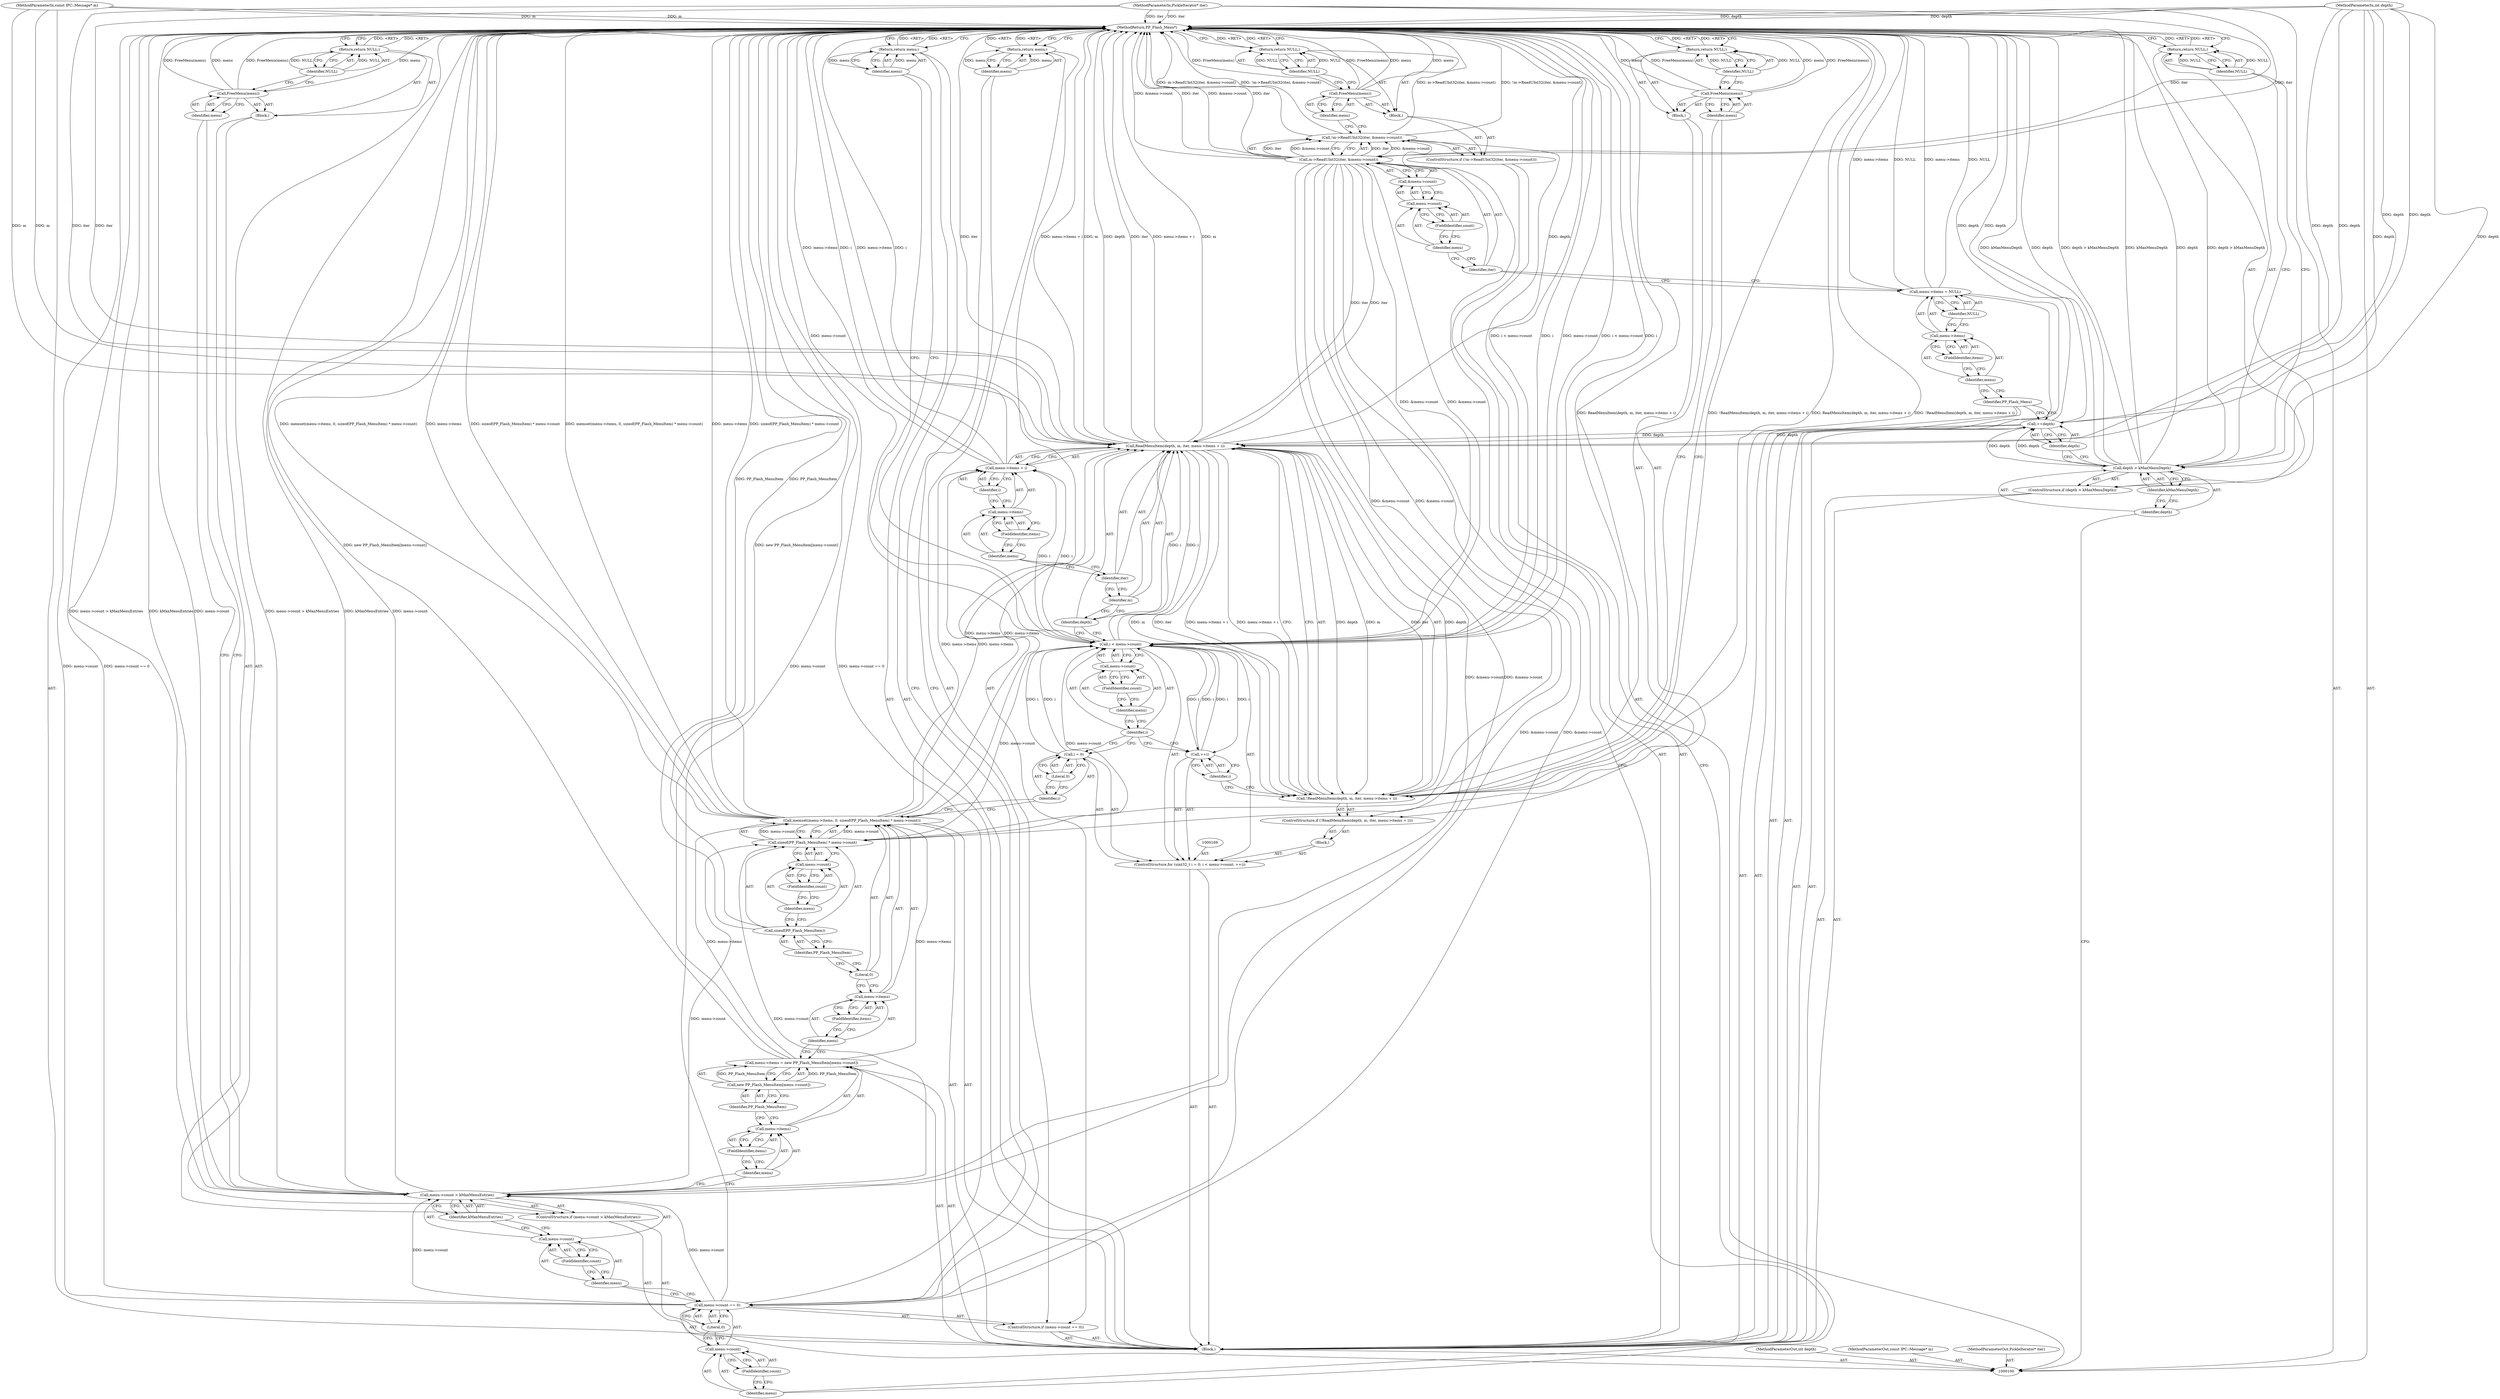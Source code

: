 digraph "0_Chrome_42d87b0bec018634ec81a72d3b265f3138d75e1d" {
"1000199" [label="(MethodReturn,PP_Flash_Menu*)"];
"1000101" [label="(MethodParameterIn,int depth)"];
"1000285" [label="(MethodParameterOut,int depth)"];
"1000119" [label="(ControlStructure,if (!m->ReadUInt32(iter, &menu->count)))"];
"1000122" [label="(Identifier,iter)"];
"1000123" [label="(Call,&menu->count)"];
"1000124" [label="(Call,menu->count)"];
"1000125" [label="(Identifier,menu)"];
"1000126" [label="(FieldIdentifier,count)"];
"1000127" [label="(Block,)"];
"1000120" [label="(Call,!m->ReadUInt32(iter, &menu->count))"];
"1000121" [label="(Call,m->ReadUInt32(iter, &menu->count))"];
"1000129" [label="(Identifier,menu)"];
"1000128" [label="(Call,FreeMenu(menu))"];
"1000131" [label="(Identifier,NULL)"];
"1000130" [label="(Return,return NULL;)"];
"1000136" [label="(FieldIdentifier,count)"];
"1000137" [label="(Literal,0)"];
"1000132" [label="(ControlStructure,if (menu->count == 0))"];
"1000133" [label="(Call,menu->count == 0)"];
"1000134" [label="(Call,menu->count)"];
"1000135" [label="(Identifier,menu)"];
"1000139" [label="(Identifier,menu)"];
"1000138" [label="(Return,return menu;)"];
"1000144" [label="(FieldIdentifier,count)"];
"1000140" [label="(ControlStructure,if (menu->count > kMaxMenuEntries))"];
"1000145" [label="(Identifier,kMaxMenuEntries)"];
"1000146" [label="(Block,)"];
"1000141" [label="(Call,menu->count > kMaxMenuEntries)"];
"1000142" [label="(Call,menu->count)"];
"1000143" [label="(Identifier,menu)"];
"1000102" [label="(MethodParameterIn,const IPC::Message* m)"];
"1000286" [label="(MethodParameterOut,const IPC::Message* m)"];
"1000148" [label="(Identifier,menu)"];
"1000147" [label="(Call,FreeMenu(menu))"];
"1000150" [label="(Identifier,NULL)"];
"1000149" [label="(Return,return NULL;)"];
"1000155" [label="(Call,new PP_Flash_MenuItem[menu->count])"];
"1000156" [label="(Identifier,PP_Flash_MenuItem)"];
"1000151" [label="(Call,menu->items = new PP_Flash_MenuItem[menu->count])"];
"1000152" [label="(Call,menu->items)"];
"1000153" [label="(Identifier,menu)"];
"1000154" [label="(FieldIdentifier,items)"];
"1000158" [label="(Call,menu->items)"];
"1000159" [label="(Identifier,menu)"];
"1000160" [label="(FieldIdentifier,items)"];
"1000161" [label="(Literal,0)"];
"1000162" [label="(Call,sizeof(PP_Flash_MenuItem) * menu->count)"];
"1000163" [label="(Call,sizeof(PP_Flash_MenuItem))"];
"1000157" [label="(Call,memset(menu->items, 0, sizeof(PP_Flash_MenuItem) * menu->count))"];
"1000164" [label="(Identifier,PP_Flash_MenuItem)"];
"1000165" [label="(Call,menu->count)"];
"1000166" [label="(Identifier,menu)"];
"1000167" [label="(FieldIdentifier,count)"];
"1000170" [label="(Call,i = 0)"];
"1000171" [label="(Identifier,i)"];
"1000172" [label="(Literal,0)"];
"1000173" [label="(Call,i < menu->count)"];
"1000174" [label="(Identifier,i)"];
"1000175" [label="(Call,menu->count)"];
"1000176" [label="(Identifier,menu)"];
"1000168" [label="(ControlStructure,for (uint32_t i = 0; i < menu->count; ++i))"];
"1000177" [label="(FieldIdentifier,count)"];
"1000178" [label="(Call,++i)"];
"1000179" [label="(Identifier,i)"];
"1000180" [label="(Block,)"];
"1000184" [label="(Identifier,depth)"];
"1000185" [label="(Identifier,m)"];
"1000186" [label="(Identifier,iter)"];
"1000187" [label="(Call,menu->items + i)"];
"1000188" [label="(Call,menu->items)"];
"1000189" [label="(Identifier,menu)"];
"1000181" [label="(ControlStructure,if (!ReadMenuItem(depth, m, iter, menu->items + i)))"];
"1000190" [label="(FieldIdentifier,items)"];
"1000191" [label="(Identifier,i)"];
"1000192" [label="(Block,)"];
"1000182" [label="(Call,!ReadMenuItem(depth, m, iter, menu->items + i))"];
"1000183" [label="(Call,ReadMenuItem(depth, m, iter, menu->items + i))"];
"1000194" [label="(Identifier,menu)"];
"1000193" [label="(Call,FreeMenu(menu))"];
"1000196" [label="(Identifier,NULL)"];
"1000195" [label="(Return,return NULL;)"];
"1000103" [label="(MethodParameterIn,PickleIterator* iter)"];
"1000287" [label="(MethodParameterOut,PickleIterator* iter)"];
"1000104" [label="(Block,)"];
"1000197" [label="(Return,return menu;)"];
"1000198" [label="(Identifier,menu)"];
"1000108" [label="(Identifier,kMaxMenuDepth)"];
"1000105" [label="(ControlStructure,if (depth > kMaxMenuDepth))"];
"1000106" [label="(Call,depth > kMaxMenuDepth)"];
"1000107" [label="(Identifier,depth)"];
"1000110" [label="(Identifier,NULL)"];
"1000109" [label="(Return,return NULL;)"];
"1000111" [label="(Call,++depth)"];
"1000112" [label="(Identifier,depth)"];
"1000113" [label="(Identifier,PP_Flash_Menu)"];
"1000118" [label="(Identifier,NULL)"];
"1000114" [label="(Call,menu->items = NULL)"];
"1000115" [label="(Call,menu->items)"];
"1000116" [label="(Identifier,menu)"];
"1000117" [label="(FieldIdentifier,items)"];
"1000199" -> "1000100"  [label="AST: "];
"1000199" -> "1000109"  [label="CFG: "];
"1000199" -> "1000130"  [label="CFG: "];
"1000199" -> "1000138"  [label="CFG: "];
"1000199" -> "1000149"  [label="CFG: "];
"1000199" -> "1000195"  [label="CFG: "];
"1000199" -> "1000197"  [label="CFG: "];
"1000197" -> "1000199"  [label="DDG: <RET>"];
"1000149" -> "1000199"  [label="DDG: <RET>"];
"1000138" -> "1000199"  [label="DDG: <RET>"];
"1000195" -> "1000199"  [label="DDG: <RET>"];
"1000130" -> "1000199"  [label="DDG: <RET>"];
"1000109" -> "1000199"  [label="DDG: <RET>"];
"1000193" -> "1000199"  [label="DDG: menu"];
"1000193" -> "1000199"  [label="DDG: FreeMenu(menu)"];
"1000106" -> "1000199"  [label="DDG: kMaxMenuDepth"];
"1000106" -> "1000199"  [label="DDG: depth"];
"1000106" -> "1000199"  [label="DDG: depth > kMaxMenuDepth"];
"1000183" -> "1000199"  [label="DDG: m"];
"1000183" -> "1000199"  [label="DDG: depth"];
"1000183" -> "1000199"  [label="DDG: iter"];
"1000183" -> "1000199"  [label="DDG: menu->items + i"];
"1000157" -> "1000199"  [label="DDG: memset(menu->items, 0, sizeof(PP_Flash_MenuItem) * menu->count)"];
"1000157" -> "1000199"  [label="DDG: menu->items"];
"1000157" -> "1000199"  [label="DDG: sizeof(PP_Flash_MenuItem) * menu->count"];
"1000147" -> "1000199"  [label="DDG: menu"];
"1000147" -> "1000199"  [label="DDG: FreeMenu(menu)"];
"1000114" -> "1000199"  [label="DDG: NULL"];
"1000114" -> "1000199"  [label="DDG: menu->items"];
"1000128" -> "1000199"  [label="DDG: FreeMenu(menu)"];
"1000128" -> "1000199"  [label="DDG: menu"];
"1000182" -> "1000199"  [label="DDG: !ReadMenuItem(depth, m, iter, menu->items + i)"];
"1000182" -> "1000199"  [label="DDG: ReadMenuItem(depth, m, iter, menu->items + i)"];
"1000187" -> "1000199"  [label="DDG: menu->items"];
"1000187" -> "1000199"  [label="DDG: i"];
"1000163" -> "1000199"  [label="DDG: PP_Flash_MenuItem"];
"1000141" -> "1000199"  [label="DDG: menu->count"];
"1000141" -> "1000199"  [label="DDG: menu->count > kMaxMenuEntries"];
"1000141" -> "1000199"  [label="DDG: kMaxMenuEntries"];
"1000121" -> "1000199"  [label="DDG: &menu->count"];
"1000121" -> "1000199"  [label="DDG: iter"];
"1000151" -> "1000199"  [label="DDG: new PP_Flash_MenuItem[menu->count]"];
"1000133" -> "1000199"  [label="DDG: menu->count"];
"1000133" -> "1000199"  [label="DDG: menu->count == 0"];
"1000103" -> "1000199"  [label="DDG: iter"];
"1000120" -> "1000199"  [label="DDG: m->ReadUInt32(iter, &menu->count)"];
"1000120" -> "1000199"  [label="DDG: !m->ReadUInt32(iter, &menu->count)"];
"1000102" -> "1000199"  [label="DDG: m"];
"1000111" -> "1000199"  [label="DDG: depth"];
"1000101" -> "1000199"  [label="DDG: depth"];
"1000173" -> "1000199"  [label="DDG: i < menu->count"];
"1000173" -> "1000199"  [label="DDG: i"];
"1000173" -> "1000199"  [label="DDG: menu->count"];
"1000101" -> "1000100"  [label="AST: "];
"1000101" -> "1000199"  [label="DDG: depth"];
"1000101" -> "1000106"  [label="DDG: depth"];
"1000101" -> "1000111"  [label="DDG: depth"];
"1000101" -> "1000183"  [label="DDG: depth"];
"1000285" -> "1000100"  [label="AST: "];
"1000119" -> "1000104"  [label="AST: "];
"1000120" -> "1000119"  [label="AST: "];
"1000127" -> "1000119"  [label="AST: "];
"1000122" -> "1000121"  [label="AST: "];
"1000122" -> "1000114"  [label="CFG: "];
"1000125" -> "1000122"  [label="CFG: "];
"1000123" -> "1000121"  [label="AST: "];
"1000123" -> "1000124"  [label="CFG: "];
"1000124" -> "1000123"  [label="AST: "];
"1000121" -> "1000123"  [label="CFG: "];
"1000124" -> "1000123"  [label="AST: "];
"1000124" -> "1000126"  [label="CFG: "];
"1000125" -> "1000124"  [label="AST: "];
"1000126" -> "1000124"  [label="AST: "];
"1000123" -> "1000124"  [label="CFG: "];
"1000125" -> "1000124"  [label="AST: "];
"1000125" -> "1000122"  [label="CFG: "];
"1000126" -> "1000125"  [label="CFG: "];
"1000126" -> "1000124"  [label="AST: "];
"1000126" -> "1000125"  [label="CFG: "];
"1000124" -> "1000126"  [label="CFG: "];
"1000127" -> "1000119"  [label="AST: "];
"1000128" -> "1000127"  [label="AST: "];
"1000130" -> "1000127"  [label="AST: "];
"1000120" -> "1000119"  [label="AST: "];
"1000120" -> "1000121"  [label="CFG: "];
"1000121" -> "1000120"  [label="AST: "];
"1000129" -> "1000120"  [label="CFG: "];
"1000135" -> "1000120"  [label="CFG: "];
"1000120" -> "1000199"  [label="DDG: m->ReadUInt32(iter, &menu->count)"];
"1000120" -> "1000199"  [label="DDG: !m->ReadUInt32(iter, &menu->count)"];
"1000121" -> "1000120"  [label="DDG: iter"];
"1000121" -> "1000120"  [label="DDG: &menu->count"];
"1000121" -> "1000120"  [label="AST: "];
"1000121" -> "1000123"  [label="CFG: "];
"1000122" -> "1000121"  [label="AST: "];
"1000123" -> "1000121"  [label="AST: "];
"1000120" -> "1000121"  [label="CFG: "];
"1000121" -> "1000199"  [label="DDG: &menu->count"];
"1000121" -> "1000199"  [label="DDG: iter"];
"1000121" -> "1000120"  [label="DDG: iter"];
"1000121" -> "1000120"  [label="DDG: &menu->count"];
"1000103" -> "1000121"  [label="DDG: iter"];
"1000121" -> "1000133"  [label="DDG: &menu->count"];
"1000121" -> "1000141"  [label="DDG: &menu->count"];
"1000121" -> "1000162"  [label="DDG: &menu->count"];
"1000121" -> "1000173"  [label="DDG: &menu->count"];
"1000121" -> "1000183"  [label="DDG: iter"];
"1000129" -> "1000128"  [label="AST: "];
"1000129" -> "1000120"  [label="CFG: "];
"1000128" -> "1000129"  [label="CFG: "];
"1000128" -> "1000127"  [label="AST: "];
"1000128" -> "1000129"  [label="CFG: "];
"1000129" -> "1000128"  [label="AST: "];
"1000131" -> "1000128"  [label="CFG: "];
"1000128" -> "1000199"  [label="DDG: FreeMenu(menu)"];
"1000128" -> "1000199"  [label="DDG: menu"];
"1000131" -> "1000130"  [label="AST: "];
"1000131" -> "1000128"  [label="CFG: "];
"1000130" -> "1000131"  [label="CFG: "];
"1000131" -> "1000130"  [label="DDG: NULL"];
"1000130" -> "1000127"  [label="AST: "];
"1000130" -> "1000131"  [label="CFG: "];
"1000131" -> "1000130"  [label="AST: "];
"1000199" -> "1000130"  [label="CFG: "];
"1000130" -> "1000199"  [label="DDG: <RET>"];
"1000131" -> "1000130"  [label="DDG: NULL"];
"1000136" -> "1000134"  [label="AST: "];
"1000136" -> "1000135"  [label="CFG: "];
"1000134" -> "1000136"  [label="CFG: "];
"1000137" -> "1000133"  [label="AST: "];
"1000137" -> "1000134"  [label="CFG: "];
"1000133" -> "1000137"  [label="CFG: "];
"1000132" -> "1000104"  [label="AST: "];
"1000133" -> "1000132"  [label="AST: "];
"1000138" -> "1000132"  [label="AST: "];
"1000133" -> "1000132"  [label="AST: "];
"1000133" -> "1000137"  [label="CFG: "];
"1000134" -> "1000133"  [label="AST: "];
"1000137" -> "1000133"  [label="AST: "];
"1000139" -> "1000133"  [label="CFG: "];
"1000143" -> "1000133"  [label="CFG: "];
"1000133" -> "1000199"  [label="DDG: menu->count"];
"1000133" -> "1000199"  [label="DDG: menu->count == 0"];
"1000121" -> "1000133"  [label="DDG: &menu->count"];
"1000133" -> "1000141"  [label="DDG: menu->count"];
"1000134" -> "1000133"  [label="AST: "];
"1000134" -> "1000136"  [label="CFG: "];
"1000135" -> "1000134"  [label="AST: "];
"1000136" -> "1000134"  [label="AST: "];
"1000137" -> "1000134"  [label="CFG: "];
"1000135" -> "1000134"  [label="AST: "];
"1000135" -> "1000120"  [label="CFG: "];
"1000136" -> "1000135"  [label="CFG: "];
"1000139" -> "1000138"  [label="AST: "];
"1000139" -> "1000133"  [label="CFG: "];
"1000138" -> "1000139"  [label="CFG: "];
"1000139" -> "1000138"  [label="DDG: menu"];
"1000138" -> "1000132"  [label="AST: "];
"1000138" -> "1000139"  [label="CFG: "];
"1000139" -> "1000138"  [label="AST: "];
"1000199" -> "1000138"  [label="CFG: "];
"1000138" -> "1000199"  [label="DDG: <RET>"];
"1000139" -> "1000138"  [label="DDG: menu"];
"1000144" -> "1000142"  [label="AST: "];
"1000144" -> "1000143"  [label="CFG: "];
"1000142" -> "1000144"  [label="CFG: "];
"1000140" -> "1000104"  [label="AST: "];
"1000141" -> "1000140"  [label="AST: "];
"1000146" -> "1000140"  [label="AST: "];
"1000145" -> "1000141"  [label="AST: "];
"1000145" -> "1000142"  [label="CFG: "];
"1000141" -> "1000145"  [label="CFG: "];
"1000146" -> "1000140"  [label="AST: "];
"1000147" -> "1000146"  [label="AST: "];
"1000149" -> "1000146"  [label="AST: "];
"1000141" -> "1000140"  [label="AST: "];
"1000141" -> "1000145"  [label="CFG: "];
"1000142" -> "1000141"  [label="AST: "];
"1000145" -> "1000141"  [label="AST: "];
"1000148" -> "1000141"  [label="CFG: "];
"1000153" -> "1000141"  [label="CFG: "];
"1000141" -> "1000199"  [label="DDG: menu->count"];
"1000141" -> "1000199"  [label="DDG: menu->count > kMaxMenuEntries"];
"1000141" -> "1000199"  [label="DDG: kMaxMenuEntries"];
"1000121" -> "1000141"  [label="DDG: &menu->count"];
"1000133" -> "1000141"  [label="DDG: menu->count"];
"1000141" -> "1000162"  [label="DDG: menu->count"];
"1000142" -> "1000141"  [label="AST: "];
"1000142" -> "1000144"  [label="CFG: "];
"1000143" -> "1000142"  [label="AST: "];
"1000144" -> "1000142"  [label="AST: "];
"1000145" -> "1000142"  [label="CFG: "];
"1000143" -> "1000142"  [label="AST: "];
"1000143" -> "1000133"  [label="CFG: "];
"1000144" -> "1000143"  [label="CFG: "];
"1000102" -> "1000100"  [label="AST: "];
"1000102" -> "1000199"  [label="DDG: m"];
"1000102" -> "1000183"  [label="DDG: m"];
"1000286" -> "1000100"  [label="AST: "];
"1000148" -> "1000147"  [label="AST: "];
"1000148" -> "1000141"  [label="CFG: "];
"1000147" -> "1000148"  [label="CFG: "];
"1000147" -> "1000146"  [label="AST: "];
"1000147" -> "1000148"  [label="CFG: "];
"1000148" -> "1000147"  [label="AST: "];
"1000150" -> "1000147"  [label="CFG: "];
"1000147" -> "1000199"  [label="DDG: menu"];
"1000147" -> "1000199"  [label="DDG: FreeMenu(menu)"];
"1000150" -> "1000149"  [label="AST: "];
"1000150" -> "1000147"  [label="CFG: "];
"1000149" -> "1000150"  [label="CFG: "];
"1000150" -> "1000149"  [label="DDG: NULL"];
"1000149" -> "1000146"  [label="AST: "];
"1000149" -> "1000150"  [label="CFG: "];
"1000150" -> "1000149"  [label="AST: "];
"1000199" -> "1000149"  [label="CFG: "];
"1000149" -> "1000199"  [label="DDG: <RET>"];
"1000150" -> "1000149"  [label="DDG: NULL"];
"1000155" -> "1000151"  [label="AST: "];
"1000155" -> "1000156"  [label="CFG: "];
"1000156" -> "1000155"  [label="AST: "];
"1000151" -> "1000155"  [label="CFG: "];
"1000155" -> "1000151"  [label="DDG: PP_Flash_MenuItem"];
"1000156" -> "1000155"  [label="AST: "];
"1000156" -> "1000152"  [label="CFG: "];
"1000155" -> "1000156"  [label="CFG: "];
"1000151" -> "1000104"  [label="AST: "];
"1000151" -> "1000155"  [label="CFG: "];
"1000152" -> "1000151"  [label="AST: "];
"1000155" -> "1000151"  [label="AST: "];
"1000159" -> "1000151"  [label="CFG: "];
"1000151" -> "1000199"  [label="DDG: new PP_Flash_MenuItem[menu->count]"];
"1000155" -> "1000151"  [label="DDG: PP_Flash_MenuItem"];
"1000151" -> "1000157"  [label="DDG: menu->items"];
"1000152" -> "1000151"  [label="AST: "];
"1000152" -> "1000154"  [label="CFG: "];
"1000153" -> "1000152"  [label="AST: "];
"1000154" -> "1000152"  [label="AST: "];
"1000156" -> "1000152"  [label="CFG: "];
"1000153" -> "1000152"  [label="AST: "];
"1000153" -> "1000141"  [label="CFG: "];
"1000154" -> "1000153"  [label="CFG: "];
"1000154" -> "1000152"  [label="AST: "];
"1000154" -> "1000153"  [label="CFG: "];
"1000152" -> "1000154"  [label="CFG: "];
"1000158" -> "1000157"  [label="AST: "];
"1000158" -> "1000160"  [label="CFG: "];
"1000159" -> "1000158"  [label="AST: "];
"1000160" -> "1000158"  [label="AST: "];
"1000161" -> "1000158"  [label="CFG: "];
"1000159" -> "1000158"  [label="AST: "];
"1000159" -> "1000151"  [label="CFG: "];
"1000160" -> "1000159"  [label="CFG: "];
"1000160" -> "1000158"  [label="AST: "];
"1000160" -> "1000159"  [label="CFG: "];
"1000158" -> "1000160"  [label="CFG: "];
"1000161" -> "1000157"  [label="AST: "];
"1000161" -> "1000158"  [label="CFG: "];
"1000164" -> "1000161"  [label="CFG: "];
"1000162" -> "1000157"  [label="AST: "];
"1000162" -> "1000165"  [label="CFG: "];
"1000163" -> "1000162"  [label="AST: "];
"1000165" -> "1000162"  [label="AST: "];
"1000157" -> "1000162"  [label="CFG: "];
"1000162" -> "1000157"  [label="DDG: menu->count"];
"1000141" -> "1000162"  [label="DDG: menu->count"];
"1000121" -> "1000162"  [label="DDG: &menu->count"];
"1000162" -> "1000173"  [label="DDG: menu->count"];
"1000163" -> "1000162"  [label="AST: "];
"1000163" -> "1000164"  [label="CFG: "];
"1000164" -> "1000163"  [label="AST: "];
"1000166" -> "1000163"  [label="CFG: "];
"1000163" -> "1000199"  [label="DDG: PP_Flash_MenuItem"];
"1000157" -> "1000104"  [label="AST: "];
"1000157" -> "1000162"  [label="CFG: "];
"1000158" -> "1000157"  [label="AST: "];
"1000161" -> "1000157"  [label="AST: "];
"1000162" -> "1000157"  [label="AST: "];
"1000171" -> "1000157"  [label="CFG: "];
"1000157" -> "1000199"  [label="DDG: memset(menu->items, 0, sizeof(PP_Flash_MenuItem) * menu->count)"];
"1000157" -> "1000199"  [label="DDG: menu->items"];
"1000157" -> "1000199"  [label="DDG: sizeof(PP_Flash_MenuItem) * menu->count"];
"1000151" -> "1000157"  [label="DDG: menu->items"];
"1000162" -> "1000157"  [label="DDG: menu->count"];
"1000157" -> "1000183"  [label="DDG: menu->items"];
"1000157" -> "1000187"  [label="DDG: menu->items"];
"1000164" -> "1000163"  [label="AST: "];
"1000164" -> "1000161"  [label="CFG: "];
"1000163" -> "1000164"  [label="CFG: "];
"1000165" -> "1000162"  [label="AST: "];
"1000165" -> "1000167"  [label="CFG: "];
"1000166" -> "1000165"  [label="AST: "];
"1000167" -> "1000165"  [label="AST: "];
"1000162" -> "1000165"  [label="CFG: "];
"1000166" -> "1000165"  [label="AST: "];
"1000166" -> "1000163"  [label="CFG: "];
"1000167" -> "1000166"  [label="CFG: "];
"1000167" -> "1000165"  [label="AST: "];
"1000167" -> "1000166"  [label="CFG: "];
"1000165" -> "1000167"  [label="CFG: "];
"1000170" -> "1000168"  [label="AST: "];
"1000170" -> "1000172"  [label="CFG: "];
"1000171" -> "1000170"  [label="AST: "];
"1000172" -> "1000170"  [label="AST: "];
"1000174" -> "1000170"  [label="CFG: "];
"1000170" -> "1000173"  [label="DDG: i"];
"1000171" -> "1000170"  [label="AST: "];
"1000171" -> "1000157"  [label="CFG: "];
"1000172" -> "1000171"  [label="CFG: "];
"1000172" -> "1000170"  [label="AST: "];
"1000172" -> "1000171"  [label="CFG: "];
"1000170" -> "1000172"  [label="CFG: "];
"1000173" -> "1000168"  [label="AST: "];
"1000173" -> "1000175"  [label="CFG: "];
"1000174" -> "1000173"  [label="AST: "];
"1000175" -> "1000173"  [label="AST: "];
"1000184" -> "1000173"  [label="CFG: "];
"1000198" -> "1000173"  [label="CFG: "];
"1000173" -> "1000199"  [label="DDG: i < menu->count"];
"1000173" -> "1000199"  [label="DDG: i"];
"1000173" -> "1000199"  [label="DDG: menu->count"];
"1000178" -> "1000173"  [label="DDG: i"];
"1000170" -> "1000173"  [label="DDG: i"];
"1000121" -> "1000173"  [label="DDG: &menu->count"];
"1000162" -> "1000173"  [label="DDG: menu->count"];
"1000173" -> "1000178"  [label="DDG: i"];
"1000173" -> "1000183"  [label="DDG: i"];
"1000173" -> "1000187"  [label="DDG: i"];
"1000174" -> "1000173"  [label="AST: "];
"1000174" -> "1000170"  [label="CFG: "];
"1000174" -> "1000178"  [label="CFG: "];
"1000176" -> "1000174"  [label="CFG: "];
"1000175" -> "1000173"  [label="AST: "];
"1000175" -> "1000177"  [label="CFG: "];
"1000176" -> "1000175"  [label="AST: "];
"1000177" -> "1000175"  [label="AST: "];
"1000173" -> "1000175"  [label="CFG: "];
"1000176" -> "1000175"  [label="AST: "];
"1000176" -> "1000174"  [label="CFG: "];
"1000177" -> "1000176"  [label="CFG: "];
"1000168" -> "1000104"  [label="AST: "];
"1000169" -> "1000168"  [label="AST: "];
"1000170" -> "1000168"  [label="AST: "];
"1000173" -> "1000168"  [label="AST: "];
"1000178" -> "1000168"  [label="AST: "];
"1000180" -> "1000168"  [label="AST: "];
"1000177" -> "1000175"  [label="AST: "];
"1000177" -> "1000176"  [label="CFG: "];
"1000175" -> "1000177"  [label="CFG: "];
"1000178" -> "1000168"  [label="AST: "];
"1000178" -> "1000179"  [label="CFG: "];
"1000179" -> "1000178"  [label="AST: "];
"1000174" -> "1000178"  [label="CFG: "];
"1000178" -> "1000173"  [label="DDG: i"];
"1000173" -> "1000178"  [label="DDG: i"];
"1000179" -> "1000178"  [label="AST: "];
"1000179" -> "1000182"  [label="CFG: "];
"1000178" -> "1000179"  [label="CFG: "];
"1000180" -> "1000168"  [label="AST: "];
"1000181" -> "1000180"  [label="AST: "];
"1000184" -> "1000183"  [label="AST: "];
"1000184" -> "1000173"  [label="CFG: "];
"1000185" -> "1000184"  [label="CFG: "];
"1000185" -> "1000183"  [label="AST: "];
"1000185" -> "1000184"  [label="CFG: "];
"1000186" -> "1000185"  [label="CFG: "];
"1000186" -> "1000183"  [label="AST: "];
"1000186" -> "1000185"  [label="CFG: "];
"1000189" -> "1000186"  [label="CFG: "];
"1000187" -> "1000183"  [label="AST: "];
"1000187" -> "1000191"  [label="CFG: "];
"1000188" -> "1000187"  [label="AST: "];
"1000191" -> "1000187"  [label="AST: "];
"1000183" -> "1000187"  [label="CFG: "];
"1000187" -> "1000199"  [label="DDG: menu->items"];
"1000187" -> "1000199"  [label="DDG: i"];
"1000157" -> "1000187"  [label="DDG: menu->items"];
"1000173" -> "1000187"  [label="DDG: i"];
"1000188" -> "1000187"  [label="AST: "];
"1000188" -> "1000190"  [label="CFG: "];
"1000189" -> "1000188"  [label="AST: "];
"1000190" -> "1000188"  [label="AST: "];
"1000191" -> "1000188"  [label="CFG: "];
"1000189" -> "1000188"  [label="AST: "];
"1000189" -> "1000186"  [label="CFG: "];
"1000190" -> "1000189"  [label="CFG: "];
"1000181" -> "1000180"  [label="AST: "];
"1000182" -> "1000181"  [label="AST: "];
"1000192" -> "1000181"  [label="AST: "];
"1000190" -> "1000188"  [label="AST: "];
"1000190" -> "1000189"  [label="CFG: "];
"1000188" -> "1000190"  [label="CFG: "];
"1000191" -> "1000187"  [label="AST: "];
"1000191" -> "1000188"  [label="CFG: "];
"1000187" -> "1000191"  [label="CFG: "];
"1000192" -> "1000181"  [label="AST: "];
"1000193" -> "1000192"  [label="AST: "];
"1000195" -> "1000192"  [label="AST: "];
"1000182" -> "1000181"  [label="AST: "];
"1000182" -> "1000183"  [label="CFG: "];
"1000183" -> "1000182"  [label="AST: "];
"1000194" -> "1000182"  [label="CFG: "];
"1000179" -> "1000182"  [label="CFG: "];
"1000182" -> "1000199"  [label="DDG: !ReadMenuItem(depth, m, iter, menu->items + i)"];
"1000182" -> "1000199"  [label="DDG: ReadMenuItem(depth, m, iter, menu->items + i)"];
"1000183" -> "1000182"  [label="DDG: depth"];
"1000183" -> "1000182"  [label="DDG: m"];
"1000183" -> "1000182"  [label="DDG: iter"];
"1000183" -> "1000182"  [label="DDG: menu->items + i"];
"1000183" -> "1000182"  [label="AST: "];
"1000183" -> "1000187"  [label="CFG: "];
"1000184" -> "1000183"  [label="AST: "];
"1000185" -> "1000183"  [label="AST: "];
"1000186" -> "1000183"  [label="AST: "];
"1000187" -> "1000183"  [label="AST: "];
"1000182" -> "1000183"  [label="CFG: "];
"1000183" -> "1000199"  [label="DDG: m"];
"1000183" -> "1000199"  [label="DDG: depth"];
"1000183" -> "1000199"  [label="DDG: iter"];
"1000183" -> "1000199"  [label="DDG: menu->items + i"];
"1000183" -> "1000182"  [label="DDG: depth"];
"1000183" -> "1000182"  [label="DDG: m"];
"1000183" -> "1000182"  [label="DDG: iter"];
"1000183" -> "1000182"  [label="DDG: menu->items + i"];
"1000111" -> "1000183"  [label="DDG: depth"];
"1000101" -> "1000183"  [label="DDG: depth"];
"1000102" -> "1000183"  [label="DDG: m"];
"1000121" -> "1000183"  [label="DDG: iter"];
"1000103" -> "1000183"  [label="DDG: iter"];
"1000157" -> "1000183"  [label="DDG: menu->items"];
"1000173" -> "1000183"  [label="DDG: i"];
"1000194" -> "1000193"  [label="AST: "];
"1000194" -> "1000182"  [label="CFG: "];
"1000193" -> "1000194"  [label="CFG: "];
"1000193" -> "1000192"  [label="AST: "];
"1000193" -> "1000194"  [label="CFG: "];
"1000194" -> "1000193"  [label="AST: "];
"1000196" -> "1000193"  [label="CFG: "];
"1000193" -> "1000199"  [label="DDG: menu"];
"1000193" -> "1000199"  [label="DDG: FreeMenu(menu)"];
"1000196" -> "1000195"  [label="AST: "];
"1000196" -> "1000193"  [label="CFG: "];
"1000195" -> "1000196"  [label="CFG: "];
"1000196" -> "1000195"  [label="DDG: NULL"];
"1000195" -> "1000192"  [label="AST: "];
"1000195" -> "1000196"  [label="CFG: "];
"1000196" -> "1000195"  [label="AST: "];
"1000199" -> "1000195"  [label="CFG: "];
"1000195" -> "1000199"  [label="DDG: <RET>"];
"1000196" -> "1000195"  [label="DDG: NULL"];
"1000103" -> "1000100"  [label="AST: "];
"1000103" -> "1000199"  [label="DDG: iter"];
"1000103" -> "1000121"  [label="DDG: iter"];
"1000103" -> "1000183"  [label="DDG: iter"];
"1000287" -> "1000100"  [label="AST: "];
"1000104" -> "1000100"  [label="AST: "];
"1000105" -> "1000104"  [label="AST: "];
"1000111" -> "1000104"  [label="AST: "];
"1000113" -> "1000104"  [label="AST: "];
"1000114" -> "1000104"  [label="AST: "];
"1000119" -> "1000104"  [label="AST: "];
"1000132" -> "1000104"  [label="AST: "];
"1000140" -> "1000104"  [label="AST: "];
"1000151" -> "1000104"  [label="AST: "];
"1000157" -> "1000104"  [label="AST: "];
"1000168" -> "1000104"  [label="AST: "];
"1000197" -> "1000104"  [label="AST: "];
"1000197" -> "1000104"  [label="AST: "];
"1000197" -> "1000198"  [label="CFG: "];
"1000198" -> "1000197"  [label="AST: "];
"1000199" -> "1000197"  [label="CFG: "];
"1000197" -> "1000199"  [label="DDG: <RET>"];
"1000198" -> "1000197"  [label="DDG: menu"];
"1000198" -> "1000197"  [label="AST: "];
"1000198" -> "1000173"  [label="CFG: "];
"1000197" -> "1000198"  [label="CFG: "];
"1000198" -> "1000197"  [label="DDG: menu"];
"1000108" -> "1000106"  [label="AST: "];
"1000108" -> "1000107"  [label="CFG: "];
"1000106" -> "1000108"  [label="CFG: "];
"1000105" -> "1000104"  [label="AST: "];
"1000106" -> "1000105"  [label="AST: "];
"1000109" -> "1000105"  [label="AST: "];
"1000106" -> "1000105"  [label="AST: "];
"1000106" -> "1000108"  [label="CFG: "];
"1000107" -> "1000106"  [label="AST: "];
"1000108" -> "1000106"  [label="AST: "];
"1000110" -> "1000106"  [label="CFG: "];
"1000112" -> "1000106"  [label="CFG: "];
"1000106" -> "1000199"  [label="DDG: kMaxMenuDepth"];
"1000106" -> "1000199"  [label="DDG: depth"];
"1000106" -> "1000199"  [label="DDG: depth > kMaxMenuDepth"];
"1000101" -> "1000106"  [label="DDG: depth"];
"1000106" -> "1000111"  [label="DDG: depth"];
"1000107" -> "1000106"  [label="AST: "];
"1000107" -> "1000100"  [label="CFG: "];
"1000108" -> "1000107"  [label="CFG: "];
"1000110" -> "1000109"  [label="AST: "];
"1000110" -> "1000106"  [label="CFG: "];
"1000109" -> "1000110"  [label="CFG: "];
"1000110" -> "1000109"  [label="DDG: NULL"];
"1000109" -> "1000105"  [label="AST: "];
"1000109" -> "1000110"  [label="CFG: "];
"1000110" -> "1000109"  [label="AST: "];
"1000199" -> "1000109"  [label="CFG: "];
"1000109" -> "1000199"  [label="DDG: <RET>"];
"1000110" -> "1000109"  [label="DDG: NULL"];
"1000111" -> "1000104"  [label="AST: "];
"1000111" -> "1000112"  [label="CFG: "];
"1000112" -> "1000111"  [label="AST: "];
"1000113" -> "1000111"  [label="CFG: "];
"1000111" -> "1000199"  [label="DDG: depth"];
"1000106" -> "1000111"  [label="DDG: depth"];
"1000101" -> "1000111"  [label="DDG: depth"];
"1000111" -> "1000183"  [label="DDG: depth"];
"1000112" -> "1000111"  [label="AST: "];
"1000112" -> "1000106"  [label="CFG: "];
"1000111" -> "1000112"  [label="CFG: "];
"1000113" -> "1000104"  [label="AST: "];
"1000113" -> "1000111"  [label="CFG: "];
"1000116" -> "1000113"  [label="CFG: "];
"1000118" -> "1000114"  [label="AST: "];
"1000118" -> "1000115"  [label="CFG: "];
"1000114" -> "1000118"  [label="CFG: "];
"1000114" -> "1000104"  [label="AST: "];
"1000114" -> "1000118"  [label="CFG: "];
"1000115" -> "1000114"  [label="AST: "];
"1000118" -> "1000114"  [label="AST: "];
"1000122" -> "1000114"  [label="CFG: "];
"1000114" -> "1000199"  [label="DDG: NULL"];
"1000114" -> "1000199"  [label="DDG: menu->items"];
"1000115" -> "1000114"  [label="AST: "];
"1000115" -> "1000117"  [label="CFG: "];
"1000116" -> "1000115"  [label="AST: "];
"1000117" -> "1000115"  [label="AST: "];
"1000118" -> "1000115"  [label="CFG: "];
"1000116" -> "1000115"  [label="AST: "];
"1000116" -> "1000113"  [label="CFG: "];
"1000117" -> "1000116"  [label="CFG: "];
"1000117" -> "1000115"  [label="AST: "];
"1000117" -> "1000116"  [label="CFG: "];
"1000115" -> "1000117"  [label="CFG: "];
}
